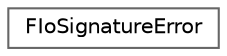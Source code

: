 digraph "Graphical Class Hierarchy"
{
 // INTERACTIVE_SVG=YES
 // LATEX_PDF_SIZE
  bgcolor="transparent";
  edge [fontname=Helvetica,fontsize=10,labelfontname=Helvetica,labelfontsize=10];
  node [fontname=Helvetica,fontsize=10,shape=box,height=0.2,width=0.4];
  rankdir="LR";
  Node0 [id="Node000000",label="FIoSignatureError",height=0.2,width=0.4,color="grey40", fillcolor="white", style="filled",URL="$dc/da3/structFIoSignatureError.html",tooltip=" "];
}
